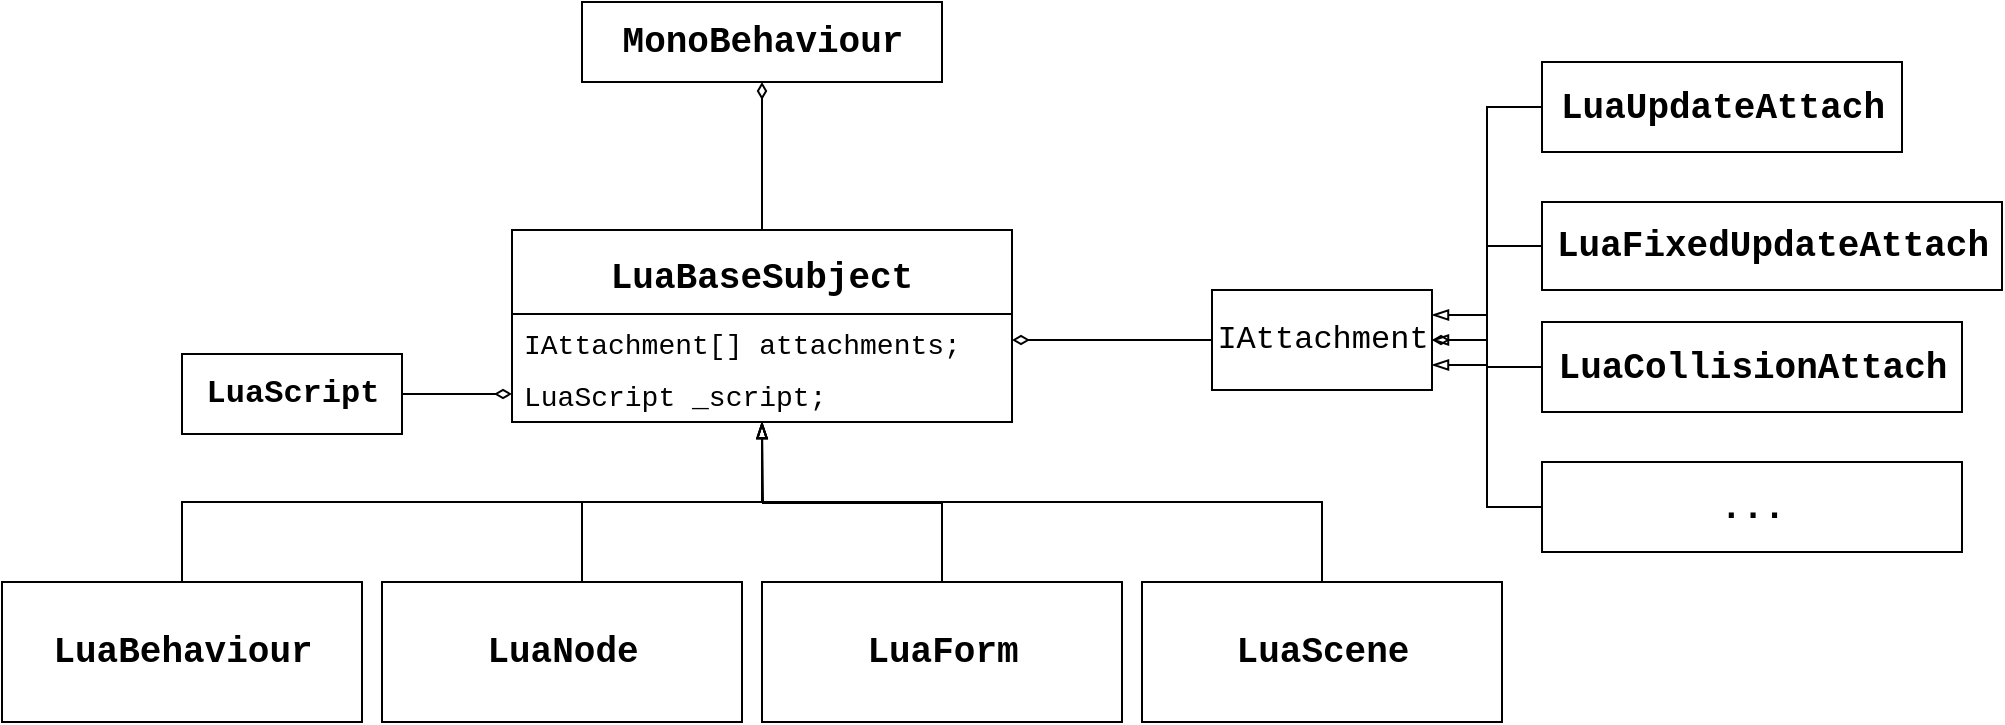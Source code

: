 <mxfile version="10.6.7" type="github"><diagram id="EO1REi9E-N081FXPG3ro" name="Page-1"><mxGraphModel dx="1394" dy="715" grid="1" gridSize="10" guides="1" tooltips="1" connect="1" arrows="1" fold="1" page="1" pageScale="1" pageWidth="1654" pageHeight="2336" math="0" shadow="0"><root><mxCell id="0"/><mxCell id="1" parent="0"/><mxCell id="JUHbcoAagWFl8I87Bqga-9" value="MonoBehaviour&lt;br style=&quot;font-size: 18px;&quot;&gt;" style="html=1;fontFamily=Courier New;fontStyle=1;fontSize=18;" vertex="1" parent="1"><mxGeometry x="450" y="140" width="180" height="40" as="geometry"/></mxCell><mxCell id="JUHbcoAagWFl8I87Bqga-21" style="edgeStyle=orthogonalEdgeStyle;rounded=0;orthogonalLoop=1;jettySize=auto;html=1;entryX=0.5;entryY=1;entryDx=0;entryDy=0;endArrow=blockThin;endFill=0;fontFamily=Courier New;fontSize=18;" edge="1" parent="1" source="JUHbcoAagWFl8I87Bqga-12"><mxGeometry relative="1" as="geometry"><mxPoint x="540" y="350" as="targetPoint"/><Array as="points"><mxPoint x="450" y="390"/><mxPoint x="540" y="390"/></Array></mxGeometry></mxCell><mxCell id="JUHbcoAagWFl8I87Bqga-12" value="LuaNode&lt;br style=&quot;font-size: 18px&quot;&gt;" style="html=1;fontFamily=Courier New;fontStyle=1;fontSize=18;" vertex="1" parent="1"><mxGeometry x="350" y="430" width="180" height="70" as="geometry"/></mxCell><mxCell id="JUHbcoAagWFl8I87Bqga-20" style="edgeStyle=orthogonalEdgeStyle;rounded=0;orthogonalLoop=1;jettySize=auto;html=1;exitX=0.5;exitY=0;exitDx=0;exitDy=0;endArrow=blockThin;endFill=0;fontFamily=Courier New;fontSize=18;" edge="1" parent="1" source="JUHbcoAagWFl8I87Bqga-13"><mxGeometry relative="1" as="geometry"><mxPoint x="540" y="350" as="targetPoint"/></mxGeometry></mxCell><mxCell id="JUHbcoAagWFl8I87Bqga-13" value="LuaForm&lt;br style=&quot;font-size: 18px&quot;&gt;" style="html=1;fontFamily=Courier New;fontStyle=1;fontSize=18;" vertex="1" parent="1"><mxGeometry x="540" y="430" width="180" height="70" as="geometry"/></mxCell><mxCell id="JUHbcoAagWFl8I87Bqga-23" style="edgeStyle=orthogonalEdgeStyle;rounded=0;orthogonalLoop=1;jettySize=auto;html=1;endArrow=blockThin;endFill=0;fontFamily=Courier New;fontSize=18;" edge="1" parent="1" source="JUHbcoAagWFl8I87Bqga-14"><mxGeometry relative="1" as="geometry"><mxPoint x="540" y="350" as="targetPoint"/><Array as="points"><mxPoint x="820" y="390"/><mxPoint x="540" y="390"/></Array></mxGeometry></mxCell><mxCell id="JUHbcoAagWFl8I87Bqga-14" value="LuaScene&lt;br style=&quot;font-size: 18px&quot;&gt;" style="html=1;fontFamily=Courier New;fontStyle=1;fontSize=18;" vertex="1" parent="1"><mxGeometry x="730" y="430" width="180" height="70" as="geometry"/></mxCell><mxCell id="JUHbcoAagWFl8I87Bqga-22" style="edgeStyle=orthogonalEdgeStyle;rounded=0;orthogonalLoop=1;jettySize=auto;html=1;endArrow=blockThin;endFill=0;fontFamily=Courier New;fontSize=18;" edge="1" parent="1" source="JUHbcoAagWFl8I87Bqga-15"><mxGeometry relative="1" as="geometry"><mxPoint x="540" y="350" as="targetPoint"/><Array as="points"><mxPoint x="250" y="390"/><mxPoint x="540" y="390"/></Array></mxGeometry></mxCell><mxCell id="JUHbcoAagWFl8I87Bqga-15" value="LuaBehaviour&lt;br style=&quot;font-size: 18px&quot;&gt;" style="html=1;fontFamily=Courier New;fontStyle=1;fontSize=18;" vertex="1" parent="1"><mxGeometry x="160" y="430" width="180" height="70" as="geometry"/></mxCell><mxCell id="JUHbcoAagWFl8I87Bqga-34" style="edgeStyle=orthogonalEdgeStyle;rounded=0;orthogonalLoop=1;jettySize=auto;html=1;entryX=0;entryY=0.5;entryDx=0;entryDy=0;endArrow=diamondThin;endFill=0;fontFamily=Courier New;fontSize=14;" edge="1" parent="1" source="JUHbcoAagWFl8I87Bqga-24" target="JUHbcoAagWFl8I87Bqga-31"><mxGeometry relative="1" as="geometry"/></mxCell><mxCell id="JUHbcoAagWFl8I87Bqga-24" value="LuaScript&lt;br style=&quot;font-size: 16px;&quot;&gt;" style="html=1;fontFamily=Courier New;fontStyle=1;fontSize=16;" vertex="1" parent="1"><mxGeometry x="250" y="316" width="110" height="40" as="geometry"/></mxCell><mxCell id="JUHbcoAagWFl8I87Bqga-36" style="edgeStyle=orthogonalEdgeStyle;rounded=0;orthogonalLoop=1;jettySize=auto;html=1;entryX=1;entryY=0.5;entryDx=0;entryDy=0;endArrow=diamondThin;endFill=0;fontFamily=Courier New;fontSize=14;" edge="1" parent="1" source="JUHbcoAagWFl8I87Bqga-27" target="JUHbcoAagWFl8I87Bqga-30"><mxGeometry relative="1" as="geometry"/></mxCell><mxCell id="JUHbcoAagWFl8I87Bqga-27" value="IAttachment&lt;br&gt;" style="html=1;fontFamily=Courier New;fontSize=16;" vertex="1" parent="1"><mxGeometry x="765" y="284" width="110" height="50" as="geometry"/></mxCell><mxCell id="JUHbcoAagWFl8I87Bqga-35" style="edgeStyle=orthogonalEdgeStyle;rounded=0;orthogonalLoop=1;jettySize=auto;html=1;entryX=0.5;entryY=1;entryDx=0;entryDy=0;endArrow=diamondThin;endFill=0;fontFamily=Courier New;fontSize=14;" edge="1" parent="1" source="JUHbcoAagWFl8I87Bqga-28" target="JUHbcoAagWFl8I87Bqga-9"><mxGeometry relative="1" as="geometry"/></mxCell><mxCell id="JUHbcoAagWFl8I87Bqga-28" value="LuaBaseSubject" style="swimlane;fontStyle=1;childLayout=stackLayout;horizontal=1;startSize=42;fillColor=none;horizontalStack=0;resizeParent=1;resizeParentMax=0;resizeLast=0;collapsible=1;marginBottom=0;fontFamily=Courier New;fontSize=18;" vertex="1" parent="1"><mxGeometry x="415" y="254" width="250" height="96" as="geometry"/></mxCell><mxCell id="JUHbcoAagWFl8I87Bqga-30" value="IAttachment[] attachments;" style="text;strokeColor=none;fillColor=none;align=left;verticalAlign=top;spacingLeft=4;spacingRight=4;overflow=hidden;rotatable=0;points=[[0,0.5],[1,0.5]];portConstraint=eastwest;fontFamily=Courier New;fontSize=14;" vertex="1" parent="JUHbcoAagWFl8I87Bqga-28"><mxGeometry y="42" width="250" height="26" as="geometry"/></mxCell><mxCell id="JUHbcoAagWFl8I87Bqga-31" value="LuaScript _script;" style="text;strokeColor=none;fillColor=none;align=left;verticalAlign=top;spacingLeft=4;spacingRight=4;overflow=hidden;rotatable=0;points=[[0,0.5],[1,0.5]];portConstraint=eastwest;fontFamily=Courier New;fontSize=14;" vertex="1" parent="JUHbcoAagWFl8I87Bqga-28"><mxGeometry y="68" width="250" height="28" as="geometry"/></mxCell><mxCell id="JUHbcoAagWFl8I87Bqga-41" style="edgeStyle=orthogonalEdgeStyle;rounded=0;orthogonalLoop=1;jettySize=auto;html=1;entryX=1;entryY=0.5;entryDx=0;entryDy=0;endArrow=diamondThin;endFill=0;fontFamily=Courier New;fontSize=14;" edge="1" parent="1" source="JUHbcoAagWFl8I87Bqga-37" target="JUHbcoAagWFl8I87Bqga-27"><mxGeometry relative="1" as="geometry"/></mxCell><mxCell id="JUHbcoAagWFl8I87Bqga-37" value="LuaUpdateAttach&lt;br style=&quot;font-size: 18px&quot;&gt;" style="html=1;fontFamily=Courier New;fontStyle=1;fontSize=18;" vertex="1" parent="1"><mxGeometry x="930" y="170" width="180" height="45" as="geometry"/></mxCell><mxCell id="JUHbcoAagWFl8I87Bqga-42" style="edgeStyle=orthogonalEdgeStyle;rounded=0;orthogonalLoop=1;jettySize=auto;html=1;entryX=1;entryY=0.5;entryDx=0;entryDy=0;endArrow=blockThin;endFill=0;fontFamily=Courier New;fontSize=14;" edge="1" parent="1" source="JUHbcoAagWFl8I87Bqga-38" target="JUHbcoAagWFl8I87Bqga-27"><mxGeometry relative="1" as="geometry"/></mxCell><mxCell id="JUHbcoAagWFl8I87Bqga-38" value="LuaFixedUpdateAttach&lt;br style=&quot;font-size: 18px&quot;&gt;" style="html=1;fontFamily=Courier New;fontStyle=1;fontSize=18;" vertex="1" parent="1"><mxGeometry x="930" y="240" width="230" height="44" as="geometry"/></mxCell><mxCell id="JUHbcoAagWFl8I87Bqga-44" style="edgeStyle=orthogonalEdgeStyle;rounded=0;orthogonalLoop=1;jettySize=auto;html=1;exitX=0;exitY=0.5;exitDx=0;exitDy=0;entryX=1;entryY=0.25;entryDx=0;entryDy=0;endArrow=blockThin;endFill=0;fontFamily=Courier New;fontSize=14;" edge="1" parent="1" source="JUHbcoAagWFl8I87Bqga-39" target="JUHbcoAagWFl8I87Bqga-27"><mxGeometry relative="1" as="geometry"/></mxCell><mxCell id="JUHbcoAagWFl8I87Bqga-39" value="LuaCollisionAttach&lt;br style=&quot;font-size: 18px&quot;&gt;" style="html=1;fontFamily=Courier New;fontStyle=1;fontSize=18;" vertex="1" parent="1"><mxGeometry x="930" y="300" width="210" height="45" as="geometry"/></mxCell><mxCell id="JUHbcoAagWFl8I87Bqga-45" style="edgeStyle=orthogonalEdgeStyle;rounded=0;orthogonalLoop=1;jettySize=auto;html=1;exitX=0;exitY=0.5;exitDx=0;exitDy=0;entryX=1;entryY=0.75;entryDx=0;entryDy=0;endArrow=blockThin;endFill=0;fontFamily=Courier New;fontSize=14;" edge="1" parent="1" source="JUHbcoAagWFl8I87Bqga-40" target="JUHbcoAagWFl8I87Bqga-27"><mxGeometry relative="1" as="geometry"/></mxCell><mxCell id="JUHbcoAagWFl8I87Bqga-40" value="...&lt;br style=&quot;font-size: 18px&quot;&gt;" style="html=1;fontFamily=Courier New;fontStyle=1;fontSize=18;" vertex="1" parent="1"><mxGeometry x="930" y="370" width="210" height="45" as="geometry"/></mxCell></root></mxGraphModel></diagram><diagram id="08NICZf42cIz_t-VZpM1" name="Page-2"><mxGraphModel dx="1394" dy="715" grid="1" gridSize="10" guides="1" tooltips="1" connect="1" arrows="1" fold="1" page="1" pageScale="1" pageWidth="1654" pageHeight="2336" math="0" shadow="0"><root><mxCell id="2l2amaQcuzRHzdz_H_Iv-0"/><mxCell id="2l2amaQcuzRHzdz_H_Iv-1" parent="2l2amaQcuzRHzdz_H_Iv-0"/><mxCell id="2l2amaQcuzRHzdz_H_Iv-2" value="LuaNode" style="swimlane;fontStyle=1;childLayout=stackLayout;horizontal=1;startSize=26;fillColor=none;horizontalStack=0;resizeParent=1;resizeParentMax=0;resizeLast=0;collapsible=1;marginBottom=0;fontFamily=Courier New;fontSize=18;" vertex="1" parent="2l2amaQcuzRHzdz_H_Iv-1"><mxGeometry x="480" y="140" width="190" height="182" as="geometry"/></mxCell><mxCell id="2l2amaQcuzRHzdz_H_Iv-3" value="OnAwake" style="text;strokeColor=none;fillColor=none;align=center;verticalAlign=top;spacingLeft=4;spacingRight=4;overflow=hidden;rotatable=0;points=[[0,0.5],[1,0.5]];portConstraint=eastwest;fontFamily=Courier New;fontSize=14;" vertex="1" parent="2l2amaQcuzRHzdz_H_Iv-2"><mxGeometry y="26" width="190" height="26" as="geometry"/></mxCell><mxCell id="2l2amaQcuzRHzdz_H_Iv-4" value="N/A" style="text;strokeColor=none;fillColor=none;align=center;verticalAlign=top;spacingLeft=4;spacingRight=4;overflow=hidden;rotatable=0;points=[[0,0.5],[1,0.5]];portConstraint=eastwest;fontFamily=Courier New;fontSize=14;" vertex="1" parent="2l2amaQcuzRHzdz_H_Iv-2"><mxGeometry y="52" width="190" height="26" as="geometry"/></mxCell><mxCell id="2l2amaQcuzRHzdz_H_Iv-7" value="OnDestroy" style="text;strokeColor=none;fillColor=none;align=center;verticalAlign=top;spacingLeft=4;spacingRight=4;overflow=hidden;rotatable=0;points=[[0,0.5],[1,0.5]];portConstraint=eastwest;fontFamily=Courier New;fontSize=14;" vertex="1" parent="2l2amaQcuzRHzdz_H_Iv-2"><mxGeometry y="78" width="190" height="26" as="geometry"/></mxCell><mxCell id="2l2amaQcuzRHzdz_H_Iv-8" value="OnEnable" style="text;strokeColor=none;fillColor=none;align=center;verticalAlign=top;spacingLeft=4;spacingRight=4;overflow=hidden;rotatable=0;points=[[0,0.5],[1,0.5]];portConstraint=eastwest;fontFamily=Courier New;fontSize=14;" vertex="1" parent="2l2amaQcuzRHzdz_H_Iv-2"><mxGeometry y="104" width="190" height="26" as="geometry"/></mxCell><mxCell id="2l2amaQcuzRHzdz_H_Iv-19" value="OnDisable" style="text;strokeColor=none;fillColor=none;align=center;verticalAlign=top;spacingLeft=4;spacingRight=4;overflow=hidden;rotatable=0;points=[[0,0.5],[1,0.5]];portConstraint=eastwest;fontFamily=Courier New;fontSize=14;" vertex="1" parent="2l2amaQcuzRHzdz_H_Iv-2"><mxGeometry y="130" width="190" height="26" as="geometry"/></mxCell><mxCell id="2l2amaQcuzRHzdz_H_Iv-45" value="OnDelayTime" style="text;strokeColor=none;fillColor=none;align=center;verticalAlign=top;spacingLeft=4;spacingRight=4;overflow=hidden;rotatable=0;points=[[0,0.5],[1,0.5]];portConstraint=eastwest;fontFamily=Courier New;fontSize=14;" vertex="1" parent="2l2amaQcuzRHzdz_H_Iv-2"><mxGeometry y="156" width="190" height="26" as="geometry"/></mxCell><mxCell id="2l2amaQcuzRHzdz_H_Iv-13" value="MonoBehaviour" style="swimlane;fontStyle=1;childLayout=stackLayout;horizontal=1;startSize=26;fillColor=none;horizontalStack=0;resizeParent=1;resizeParentMax=0;resizeLast=0;collapsible=1;marginBottom=0;fontFamily=Courier New;fontSize=18;align=center;" vertex="1" parent="2l2amaQcuzRHzdz_H_Iv-1"><mxGeometry x="260" y="140" width="180" height="156" as="geometry"/></mxCell><mxCell id="2l2amaQcuzRHzdz_H_Iv-14" value="Awake" style="text;strokeColor=none;fillColor=none;align=center;verticalAlign=top;spacingLeft=4;spacingRight=4;overflow=hidden;rotatable=0;points=[[0,0.5],[1,0.5]];portConstraint=eastwest;fontFamily=Courier New;fontSize=14;" vertex="1" parent="2l2amaQcuzRHzdz_H_Iv-13"><mxGeometry y="26" width="180" height="26" as="geometry"/></mxCell><mxCell id="2l2amaQcuzRHzdz_H_Iv-15" value="Start" style="text;strokeColor=none;fillColor=none;align=center;verticalAlign=top;spacingLeft=4;spacingRight=4;overflow=hidden;rotatable=0;points=[[0,0.5],[1,0.5]];portConstraint=eastwest;fontFamily=Courier New;fontSize=14;" vertex="1" parent="2l2amaQcuzRHzdz_H_Iv-13"><mxGeometry y="52" width="180" height="26" as="geometry"/></mxCell><mxCell id="2l2amaQcuzRHzdz_H_Iv-17" value="OnDestroy" style="text;strokeColor=none;fillColor=none;align=center;verticalAlign=top;spacingLeft=4;spacingRight=4;overflow=hidden;rotatable=0;points=[[0,0.5],[1,0.5]];portConstraint=eastwest;fontFamily=Courier New;fontSize=14;" vertex="1" parent="2l2amaQcuzRHzdz_H_Iv-13"><mxGeometry y="78" width="180" height="26" as="geometry"/></mxCell><mxCell id="2l2amaQcuzRHzdz_H_Iv-18" value="OnEnable" style="text;strokeColor=none;fillColor=none;align=center;verticalAlign=top;spacingLeft=4;spacingRight=4;overflow=hidden;rotatable=0;points=[[0,0.5],[1,0.5]];portConstraint=eastwest;fontFamily=Courier New;fontSize=14;" vertex="1" parent="2l2amaQcuzRHzdz_H_Iv-13"><mxGeometry y="104" width="180" height="26" as="geometry"/></mxCell><mxCell id="2l2amaQcuzRHzdz_H_Iv-43" value="OnDisable" style="text;strokeColor=none;fillColor=none;align=center;verticalAlign=top;spacingLeft=4;spacingRight=4;overflow=hidden;rotatable=0;points=[[0,0.5],[1,0.5]];portConstraint=eastwest;fontFamily=Courier New;fontSize=14;" vertex="1" parent="2l2amaQcuzRHzdz_H_Iv-13"><mxGeometry y="130" width="180" height="26" as="geometry"/></mxCell><mxCell id="2l2amaQcuzRHzdz_H_Iv-21" style="edgeStyle=orthogonalEdgeStyle;rounded=0;orthogonalLoop=1;jettySize=auto;html=1;exitX=1;exitY=0.5;exitDx=0;exitDy=0;entryX=0;entryY=0.5;entryDx=0;entryDy=0;endArrow=classic;endFill=1;fontFamily=Courier New;fontSize=14;" edge="1" parent="2l2amaQcuzRHzdz_H_Iv-1" source="2l2amaQcuzRHzdz_H_Iv-15" target="2l2amaQcuzRHzdz_H_Iv-4"><mxGeometry relative="1" as="geometry"/></mxCell><mxCell id="2l2amaQcuzRHzdz_H_Iv-22" style="edgeStyle=orthogonalEdgeStyle;rounded=0;orthogonalLoop=1;jettySize=auto;html=1;exitX=1;exitY=0.5;exitDx=0;exitDy=0;entryX=0;entryY=0.5;entryDx=0;entryDy=0;endArrow=classic;endFill=1;fontFamily=Courier New;fontSize=14;" edge="1" parent="2l2amaQcuzRHzdz_H_Iv-1" source="2l2amaQcuzRHzdz_H_Iv-17" target="2l2amaQcuzRHzdz_H_Iv-7"><mxGeometry relative="1" as="geometry"/></mxCell><mxCell id="2l2amaQcuzRHzdz_H_Iv-23" style="edgeStyle=orthogonalEdgeStyle;rounded=0;orthogonalLoop=1;jettySize=auto;html=1;exitX=1;exitY=0.5;exitDx=0;exitDy=0;endArrow=classic;endFill=1;fontFamily=Courier New;fontSize=14;" edge="1" parent="2l2amaQcuzRHzdz_H_Iv-1" source="2l2amaQcuzRHzdz_H_Iv-18" target="2l2amaQcuzRHzdz_H_Iv-8"><mxGeometry relative="1" as="geometry"/></mxCell><mxCell id="2l2amaQcuzRHzdz_H_Iv-24" value="LuaBehaviour" style="swimlane;fontStyle=1;childLayout=stackLayout;horizontal=1;startSize=26;fillColor=none;horizontalStack=0;resizeParent=1;resizeParentMax=0;resizeLast=0;collapsible=1;marginBottom=0;fontFamily=Courier New;fontSize=18;" vertex="1" parent="2l2amaQcuzRHzdz_H_Iv-1"><mxGeometry x="700" y="140" width="190" height="182" as="geometry"/></mxCell><mxCell id="2l2amaQcuzRHzdz_H_Iv-25" value="OnAwake" style="text;strokeColor=none;fillColor=none;align=center;verticalAlign=top;spacingLeft=4;spacingRight=4;overflow=hidden;rotatable=0;points=[[0,0.5],[1,0.5]];portConstraint=eastwest;fontFamily=Courier New;fontSize=14;" vertex="1" parent="2l2amaQcuzRHzdz_H_Iv-24"><mxGeometry y="26" width="190" height="26" as="geometry"/></mxCell><mxCell id="2l2amaQcuzRHzdz_H_Iv-26" value="OnStart" style="text;strokeColor=none;fillColor=none;align=center;verticalAlign=top;spacingLeft=4;spacingRight=4;overflow=hidden;rotatable=0;points=[[0,0.5],[1,0.5]];portConstraint=eastwest;fontFamily=Courier New;fontSize=14;" vertex="1" parent="2l2amaQcuzRHzdz_H_Iv-24"><mxGeometry y="52" width="190" height="26" as="geometry"/></mxCell><mxCell id="2l2amaQcuzRHzdz_H_Iv-27" value="OnDestroy" style="text;strokeColor=none;fillColor=none;align=center;verticalAlign=top;spacingLeft=4;spacingRight=4;overflow=hidden;rotatable=0;points=[[0,0.5],[1,0.5]];portConstraint=eastwest;fontFamily=Courier New;fontSize=14;" vertex="1" parent="2l2amaQcuzRHzdz_H_Iv-24"><mxGeometry y="78" width="190" height="26" as="geometry"/></mxCell><mxCell id="2l2amaQcuzRHzdz_H_Iv-28" value="OnEnable" style="text;strokeColor=none;fillColor=none;align=center;verticalAlign=top;spacingLeft=4;spacingRight=4;overflow=hidden;rotatable=0;points=[[0,0.5],[1,0.5]];portConstraint=eastwest;fontFamily=Courier New;fontSize=14;" vertex="1" parent="2l2amaQcuzRHzdz_H_Iv-24"><mxGeometry y="104" width="190" height="26" as="geometry"/></mxCell><mxCell id="2l2amaQcuzRHzdz_H_Iv-29" value="OnDisable" style="text;strokeColor=none;fillColor=none;align=center;verticalAlign=top;spacingLeft=4;spacingRight=4;overflow=hidden;rotatable=0;points=[[0,0.5],[1,0.5]];portConstraint=eastwest;fontFamily=Courier New;fontSize=14;" vertex="1" parent="2l2amaQcuzRHzdz_H_Iv-24"><mxGeometry y="130" width="190" height="26" as="geometry"/></mxCell><mxCell id="2l2amaQcuzRHzdz_H_Iv-47" value="OnDelayTime" style="text;strokeColor=none;fillColor=none;align=center;verticalAlign=top;spacingLeft=4;spacingRight=4;overflow=hidden;rotatable=0;points=[[0,0.5],[1,0.5]];portConstraint=eastwest;fontFamily=Courier New;fontSize=14;" vertex="1" parent="2l2amaQcuzRHzdz_H_Iv-24"><mxGeometry y="156" width="190" height="26" as="geometry"/></mxCell><mxCell id="2l2amaQcuzRHzdz_H_Iv-30" value="LuaForm" style="swimlane;fontStyle=1;childLayout=stackLayout;horizontal=1;startSize=26;fillColor=none;horizontalStack=0;resizeParent=1;resizeParentMax=0;resizeLast=0;collapsible=1;marginBottom=0;fontFamily=Courier New;fontSize=18;" vertex="1" parent="2l2amaQcuzRHzdz_H_Iv-1"><mxGeometry x="920" y="140" width="190" height="234" as="geometry"/></mxCell><mxCell id="2l2amaQcuzRHzdz_H_Iv-31" value="OnAwake" style="text;strokeColor=none;fillColor=none;align=center;verticalAlign=top;spacingLeft=4;spacingRight=4;overflow=hidden;rotatable=0;points=[[0,0.5],[1,0.5]];portConstraint=eastwest;fontFamily=Courier New;fontSize=14;" vertex="1" parent="2l2amaQcuzRHzdz_H_Iv-30"><mxGeometry y="26" width="190" height="26" as="geometry"/></mxCell><mxCell id="2l2amaQcuzRHzdz_H_Iv-32" value="N/A" style="text;strokeColor=none;fillColor=none;align=center;verticalAlign=top;spacingLeft=4;spacingRight=4;overflow=hidden;rotatable=0;points=[[0,0.5],[1,0.5]];portConstraint=eastwest;fontFamily=Courier New;fontSize=14;" vertex="1" parent="2l2amaQcuzRHzdz_H_Iv-30"><mxGeometry y="52" width="190" height="26" as="geometry"/></mxCell><mxCell id="2l2amaQcuzRHzdz_H_Iv-33" value="OnDestroy" style="text;strokeColor=none;fillColor=none;align=center;verticalAlign=top;spacingLeft=4;spacingRight=4;overflow=hidden;rotatable=0;points=[[0,0.5],[1,0.5]];portConstraint=eastwest;fontFamily=Courier New;fontSize=14;" vertex="1" parent="2l2amaQcuzRHzdz_H_Iv-30"><mxGeometry y="78" width="190" height="26" as="geometry"/></mxCell><mxCell id="2l2amaQcuzRHzdz_H_Iv-34" value="N/A" style="text;strokeColor=none;fillColor=none;align=center;verticalAlign=top;spacingLeft=4;spacingRight=4;overflow=hidden;rotatable=0;points=[[0,0.5],[1,0.5]];portConstraint=eastwest;fontFamily=Courier New;fontSize=14;" vertex="1" parent="2l2amaQcuzRHzdz_H_Iv-30"><mxGeometry y="104" width="190" height="26" as="geometry"/></mxCell><mxCell id="2l2amaQcuzRHzdz_H_Iv-35" value="N/A" style="text;strokeColor=none;fillColor=none;align=center;verticalAlign=top;spacingLeft=4;spacingRight=4;overflow=hidden;rotatable=0;points=[[0,0.5],[1,0.5]];portConstraint=eastwest;fontFamily=Courier New;fontSize=14;" vertex="1" parent="2l2amaQcuzRHzdz_H_Iv-30"><mxGeometry y="130" width="190" height="26" as="geometry"/></mxCell><mxCell id="2l2amaQcuzRHzdz_H_Iv-48" value="OnDelayTime" style="text;strokeColor=none;fillColor=none;align=center;verticalAlign=top;spacingLeft=4;spacingRight=4;overflow=hidden;rotatable=0;points=[[0,0.5],[1,0.5]];portConstraint=eastwest;fontFamily=Courier New;fontSize=14;" vertex="1" parent="2l2amaQcuzRHzdz_H_Iv-30"><mxGeometry y="156" width="190" height="26" as="geometry"/></mxCell><mxCell id="2l2amaQcuzRHzdz_H_Iv-49" value="OnOpen(data)" style="text;strokeColor=none;fillColor=none;align=center;verticalAlign=top;spacingLeft=4;spacingRight=4;overflow=hidden;rotatable=0;points=[[0,0.5],[1,0.5]];portConstraint=eastwest;fontFamily=Courier New;fontSize=14;" vertex="1" parent="2l2amaQcuzRHzdz_H_Iv-30"><mxGeometry y="182" width="190" height="26" as="geometry"/></mxCell><mxCell id="2l2amaQcuzRHzdz_H_Iv-50" value="OnClose" style="text;strokeColor=none;fillColor=none;align=center;verticalAlign=top;spacingLeft=4;spacingRight=4;overflow=hidden;rotatable=0;points=[[0,0.5],[1,0.5]];portConstraint=eastwest;fontFamily=Courier New;fontSize=14;" vertex="1" parent="2l2amaQcuzRHzdz_H_Iv-30"><mxGeometry y="208" width="190" height="26" as="geometry"/></mxCell><mxCell id="2l2amaQcuzRHzdz_H_Iv-36" value="LuaScene" style="swimlane;fontStyle=1;childLayout=stackLayout;horizontal=1;startSize=26;fillColor=none;horizontalStack=0;resizeParent=1;resizeParentMax=0;resizeLast=0;collapsible=1;marginBottom=0;fontFamily=Courier New;fontSize=18;" vertex="1" parent="2l2amaQcuzRHzdz_H_Iv-1"><mxGeometry x="1130" y="140" width="190" height="234" as="geometry"/></mxCell><mxCell id="2l2amaQcuzRHzdz_H_Iv-37" value="OnAwake" style="text;strokeColor=none;fillColor=none;align=center;verticalAlign=top;spacingLeft=4;spacingRight=4;overflow=hidden;rotatable=0;points=[[0,0.5],[1,0.5]];portConstraint=eastwest;fontFamily=Courier New;fontSize=14;" vertex="1" parent="2l2amaQcuzRHzdz_H_Iv-36"><mxGeometry y="26" width="190" height="26" as="geometry"/></mxCell><mxCell id="2l2amaQcuzRHzdz_H_Iv-38" value="N/A" style="text;strokeColor=none;fillColor=none;align=center;verticalAlign=top;spacingLeft=4;spacingRight=4;overflow=hidden;rotatable=0;points=[[0,0.5],[1,0.5]];portConstraint=eastwest;fontFamily=Courier New;fontSize=14;" vertex="1" parent="2l2amaQcuzRHzdz_H_Iv-36"><mxGeometry y="52" width="190" height="26" as="geometry"/></mxCell><mxCell id="2l2amaQcuzRHzdz_H_Iv-39" value="OnDestroy" style="text;strokeColor=none;fillColor=none;align=center;verticalAlign=top;spacingLeft=4;spacingRight=4;overflow=hidden;rotatable=0;points=[[0,0.5],[1,0.5]];portConstraint=eastwest;fontFamily=Courier New;fontSize=14;" vertex="1" parent="2l2amaQcuzRHzdz_H_Iv-36"><mxGeometry y="78" width="190" height="26" as="geometry"/></mxCell><mxCell id="2l2amaQcuzRHzdz_H_Iv-40" value="N/A" style="text;strokeColor=none;fillColor=none;align=center;verticalAlign=top;spacingLeft=4;spacingRight=4;overflow=hidden;rotatable=0;points=[[0,0.5],[1,0.5]];portConstraint=eastwest;fontFamily=Courier New;fontSize=14;" vertex="1" parent="2l2amaQcuzRHzdz_H_Iv-36"><mxGeometry y="104" width="190" height="26" as="geometry"/></mxCell><mxCell id="2l2amaQcuzRHzdz_H_Iv-41" value="N/A" style="text;strokeColor=none;fillColor=none;align=center;verticalAlign=top;spacingLeft=4;spacingRight=4;overflow=hidden;rotatable=0;points=[[0,0.5],[1,0.5]];portConstraint=eastwest;fontFamily=Courier New;fontSize=14;" vertex="1" parent="2l2amaQcuzRHzdz_H_Iv-36"><mxGeometry y="130" width="190" height="26" as="geometry"/></mxCell><mxCell id="2l2amaQcuzRHzdz_H_Iv-51" value="OnDelayTime" style="text;strokeColor=none;fillColor=none;align=center;verticalAlign=top;spacingLeft=4;spacingRight=4;overflow=hidden;rotatable=0;points=[[0,0.5],[1,0.5]];portConstraint=eastwest;fontFamily=Courier New;fontSize=14;" vertex="1" parent="2l2amaQcuzRHzdz_H_Iv-36"><mxGeometry y="156" width="190" height="26" as="geometry"/></mxCell><mxCell id="2l2amaQcuzRHzdz_H_Iv-52" value="OnActive(data)" style="text;strokeColor=none;fillColor=none;align=center;verticalAlign=top;spacingLeft=4;spacingRight=4;overflow=hidden;rotatable=0;points=[[0,0.5],[1,0.5]];portConstraint=eastwest;fontFamily=Courier New;fontSize=14;" vertex="1" parent="2l2amaQcuzRHzdz_H_Iv-36"><mxGeometry y="182" width="190" height="26" as="geometry"/></mxCell><mxCell id="2l2amaQcuzRHzdz_H_Iv-53" value="OnCache" style="text;strokeColor=none;fillColor=none;align=center;verticalAlign=top;spacingLeft=4;spacingRight=4;overflow=hidden;rotatable=0;points=[[0,0.5],[1,0.5]];portConstraint=eastwest;fontFamily=Courier New;fontSize=14;" vertex="1" parent="2l2amaQcuzRHzdz_H_Iv-36"><mxGeometry y="208" width="190" height="26" as="geometry"/></mxCell><mxCell id="2l2amaQcuzRHzdz_H_Iv-44" style="edgeStyle=orthogonalEdgeStyle;rounded=0;orthogonalLoop=1;jettySize=auto;html=1;exitX=1;exitY=0.5;exitDx=0;exitDy=0;entryX=0;entryY=0.5;entryDx=0;entryDy=0;endArrow=classic;endFill=1;fontFamily=Courier New;fontSize=14;" edge="1" parent="2l2amaQcuzRHzdz_H_Iv-1" source="2l2amaQcuzRHzdz_H_Iv-43" target="2l2amaQcuzRHzdz_H_Iv-19"><mxGeometry relative="1" as="geometry"/></mxCell><mxCell id="2l2amaQcuzRHzdz_H_Iv-46" style="edgeStyle=orthogonalEdgeStyle;rounded=0;orthogonalLoop=1;jettySize=auto;html=1;exitX=1;exitY=0.5;exitDx=0;exitDy=0;entryX=0;entryY=0.5;entryDx=0;entryDy=0;endArrow=classic;endFill=1;fontFamily=Courier New;fontSize=14;" edge="1" parent="2l2amaQcuzRHzdz_H_Iv-1" source="2l2amaQcuzRHzdz_H_Iv-14" target="2l2amaQcuzRHzdz_H_Iv-3"><mxGeometry relative="1" as="geometry"/></mxCell><mxCell id="2l2amaQcuzRHzdz_H_Iv-55" value="" style="endArrow=classic;html=1;fontFamily=Courier New;fontSize=14;exitX=0.5;exitY=1.077;exitDx=0;exitDy=0;exitPerimeter=0;" edge="1" parent="2l2amaQcuzRHzdz_H_Iv-1" source="2l2amaQcuzRHzdz_H_Iv-45"><mxGeometry width="50" height="50" relative="1" as="geometry"><mxPoint x="260" y="450" as="sourcePoint"/><mxPoint x="590" y="380" as="targetPoint"/></mxGeometry></mxCell></root></mxGraphModel></diagram><diagram id="IM2s2luv9dbAbQE-Q0se" name="Page-3"><mxGraphModel dx="1394" dy="715" grid="1" gridSize="10" guides="1" tooltips="1" connect="1" arrows="1" fold="1" page="1" pageScale="1" pageWidth="1654" pageHeight="2336" math="0" shadow="0"><root><mxCell id="Jspcu_93PdXQkCjBveEA-0"/><mxCell id="Jspcu_93PdXQkCjBveEA-1" parent="Jspcu_93PdXQkCjBveEA-0"/><mxCell id="LMYk2qEC-_8mbqJG1rOi-0" value="【Lua】FormMgr" style="swimlane;fontStyle=1;childLayout=stackLayout;horizontal=1;startSize=26;fillColor=none;horizontalStack=0;resizeParent=1;resizeParentMax=0;resizeLast=0;collapsible=1;marginBottom=0;fontFamily=Courier New;fontSize=18;" vertex="1" parent="Jspcu_93PdXQkCjBveEA-1"><mxGeometry x="180" y="166" width="190" height="130" as="geometry"/></mxCell><mxCell id="LMYk2qEC-_8mbqJG1rOi-1" value="Open" style="text;strokeColor=none;fillColor=none;align=center;verticalAlign=top;spacingLeft=4;spacingRight=4;overflow=hidden;rotatable=0;points=[[0,0.5],[1,0.5]];portConstraint=eastwest;fontFamily=Courier New;fontSize=14;" vertex="1" parent="LMYk2qEC-_8mbqJG1rOi-0"><mxGeometry y="26" width="190" height="26" as="geometry"/></mxCell><mxCell id="LMYk2qEC-_8mbqJG1rOi-2" value="OpenOnScene" style="text;strokeColor=none;fillColor=none;align=center;verticalAlign=top;spacingLeft=4;spacingRight=4;overflow=hidden;rotatable=0;points=[[0,0.5],[1,0.5]];portConstraint=eastwest;fontFamily=Courier New;fontSize=14;" vertex="1" parent="LMYk2qEC-_8mbqJG1rOi-0"><mxGeometry y="52" width="190" height="26" as="geometry"/></mxCell><mxCell id="LMYk2qEC-_8mbqJG1rOi-7" value="Exist" style="text;strokeColor=none;fillColor=none;align=center;verticalAlign=top;spacingLeft=4;spacingRight=4;overflow=hidden;rotatable=0;points=[[0,0.5],[1,0.5]];portConstraint=eastwest;fontFamily=Courier New;fontSize=14;" vertex="1" parent="LMYk2qEC-_8mbqJG1rOi-0"><mxGeometry y="78" width="190" height="26" as="geometry"/></mxCell><mxCell id="LMYk2qEC-_8mbqJG1rOi-8" value="GetForm" style="text;strokeColor=none;fillColor=none;align=center;verticalAlign=top;spacingLeft=4;spacingRight=4;overflow=hidden;rotatable=0;points=[[0,0.5],[1,0.5]];portConstraint=eastwest;fontFamily=Courier New;fontSize=14;" vertex="1" parent="LMYk2qEC-_8mbqJG1rOi-0"><mxGeometry y="104" width="190" height="26" as="geometry"/></mxCell><mxCell id="LMYk2qEC-_8mbqJG1rOi-9" value="【CS】FormMgr" style="swimlane;fontStyle=1;childLayout=stackLayout;horizontal=1;startSize=26;fillColor=none;horizontalStack=0;resizeParent=1;resizeParentMax=0;resizeLast=0;collapsible=1;marginBottom=0;fontFamily=Courier New;fontSize=18;" vertex="1" parent="Jspcu_93PdXQkCjBveEA-1"><mxGeometry x="440" y="166" width="190" height="156" as="geometry"/></mxCell><mxCell id="LMYk2qEC-_8mbqJG1rOi-10" value="Open" style="text;strokeColor=none;fillColor=none;align=center;verticalAlign=top;spacingLeft=4;spacingRight=4;overflow=hidden;rotatable=0;points=[[0,0.5],[1,0.5]];portConstraint=eastwest;fontFamily=Courier New;fontSize=14;" vertex="1" parent="LMYk2qEC-_8mbqJG1rOi-9"><mxGeometry y="26" width="190" height="26" as="geometry"/></mxCell><mxCell id="LMYk2qEC-_8mbqJG1rOi-11" value="N/A&#10;" style="text;strokeColor=none;fillColor=none;align=center;verticalAlign=top;spacingLeft=4;spacingRight=4;overflow=hidden;rotatable=0;points=[[0,0.5],[1,0.5]];portConstraint=eastwest;fontFamily=Courier New;fontSize=14;" vertex="1" parent="LMYk2qEC-_8mbqJG1rOi-9"><mxGeometry y="52" width="190" height="26" as="geometry"/></mxCell><mxCell id="LMYk2qEC-_8mbqJG1rOi-12" value="Exist" style="text;strokeColor=none;fillColor=none;align=center;verticalAlign=top;spacingLeft=4;spacingRight=4;overflow=hidden;rotatable=0;points=[[0,0.5],[1,0.5]];portConstraint=eastwest;fontFamily=Courier New;fontSize=14;" vertex="1" parent="LMYk2qEC-_8mbqJG1rOi-9"><mxGeometry y="78" width="190" height="26" as="geometry"/></mxCell><mxCell id="LMYk2qEC-_8mbqJG1rOi-13" value="GetForm" style="text;strokeColor=none;fillColor=none;align=center;verticalAlign=top;spacingLeft=4;spacingRight=4;overflow=hidden;rotatable=0;points=[[0,0.5],[1,0.5]];portConstraint=eastwest;fontFamily=Courier New;fontSize=14;" vertex="1" parent="LMYk2qEC-_8mbqJG1rOi-9"><mxGeometry y="104" width="190" height="26" as="geometry"/></mxCell><mxCell id="LMYk2qEC-_8mbqJG1rOi-32" value="OnFormClose" style="text;strokeColor=none;fillColor=none;align=center;verticalAlign=top;spacingLeft=4;spacingRight=4;overflow=hidden;rotatable=0;points=[[0,0.5],[1,0.5]];portConstraint=eastwest;fontFamily=Courier New;fontSize=14;" vertex="1" parent="LMYk2qEC-_8mbqJG1rOi-9"><mxGeometry y="130" width="190" height="26" as="geometry"/></mxCell><mxCell id="LMYk2qEC-_8mbqJG1rOi-14" style="edgeStyle=orthogonalEdgeStyle;rounded=0;orthogonalLoop=1;jettySize=auto;html=1;exitX=1;exitY=0.5;exitDx=0;exitDy=0;entryX=0;entryY=0.5;entryDx=0;entryDy=0;endArrow=classic;endFill=1;fontFamily=Courier New;fontSize=14;" edge="1" parent="Jspcu_93PdXQkCjBveEA-1" source="LMYk2qEC-_8mbqJG1rOi-1" target="LMYk2qEC-_8mbqJG1rOi-10"><mxGeometry relative="1" as="geometry"/></mxCell><mxCell id="LMYk2qEC-_8mbqJG1rOi-16" style="edgeStyle=orthogonalEdgeStyle;rounded=0;orthogonalLoop=1;jettySize=auto;html=1;entryX=0;entryY=0.5;entryDx=0;entryDy=0;endArrow=classic;endFill=1;fontFamily=Courier New;fontSize=14;" edge="1" parent="Jspcu_93PdXQkCjBveEA-1" source="LMYk2qEC-_8mbqJG1rOi-2" target="LMYk2qEC-_8mbqJG1rOi-10"><mxGeometry relative="1" as="geometry"/></mxCell><mxCell id="LMYk2qEC-_8mbqJG1rOi-17" style="edgeStyle=orthogonalEdgeStyle;rounded=0;orthogonalLoop=1;jettySize=auto;html=1;entryX=0;entryY=0.5;entryDx=0;entryDy=0;endArrow=classic;endFill=1;fontFamily=Courier New;fontSize=14;" edge="1" parent="Jspcu_93PdXQkCjBveEA-1" source="LMYk2qEC-_8mbqJG1rOi-7" target="LMYk2qEC-_8mbqJG1rOi-12"><mxGeometry relative="1" as="geometry"/></mxCell><mxCell id="LMYk2qEC-_8mbqJG1rOi-18" style="edgeStyle=orthogonalEdgeStyle;rounded=0;orthogonalLoop=1;jettySize=auto;html=1;entryX=0;entryY=0.5;entryDx=0;entryDy=0;endArrow=classic;endFill=1;fontFamily=Courier New;fontSize=14;" edge="1" parent="Jspcu_93PdXQkCjBveEA-1" source="LMYk2qEC-_8mbqJG1rOi-8" target="LMYk2qEC-_8mbqJG1rOi-13"><mxGeometry relative="1" as="geometry"/></mxCell><mxCell id="LMYk2qEC-_8mbqJG1rOi-19" value="【CS】Form" style="swimlane;fontStyle=1;childLayout=stackLayout;horizontal=1;startSize=26;fillColor=none;horizontalStack=0;resizeParent=1;resizeParentMax=0;resizeLast=0;collapsible=1;marginBottom=0;fontFamily=Courier New;fontSize=18;" vertex="1" parent="Jspcu_93PdXQkCjBveEA-1"><mxGeometry x="180" y="317" width="190" height="78" as="geometry"/></mxCell><mxCell id="LMYk2qEC-_8mbqJG1rOi-20" value="Close()" style="text;strokeColor=none;fillColor=none;align=center;verticalAlign=top;spacingLeft=4;spacingRight=4;overflow=hidden;rotatable=0;points=[[0,0.5],[1,0.5]];portConstraint=eastwest;fontFamily=Courier New;fontSize=14;" vertex="1" parent="LMYk2qEC-_8mbqJG1rOi-19"><mxGeometry y="26" width="190" height="26" as="geometry"/></mxCell><mxCell id="LMYk2qEC-_8mbqJG1rOi-35" value="Group" style="text;strokeColor=none;fillColor=none;align=center;verticalAlign=top;spacingLeft=4;spacingRight=4;overflow=hidden;rotatable=0;points=[[0,0.5],[1,0.5]];portConstraint=eastwest;fontFamily=Courier New;fontSize=14;" vertex="1" parent="LMYk2qEC-_8mbqJG1rOi-19"><mxGeometry y="52" width="190" height="26" as="geometry"/></mxCell><mxCell id="LMYk2qEC-_8mbqJG1rOi-24" value="【CS】FormCacher" style="swimlane;fontStyle=1;childLayout=stackLayout;horizontal=1;startSize=26;fillColor=none;horizontalStack=0;resizeParent=1;resizeParentMax=0;resizeLast=0;collapsible=1;marginBottom=0;fontFamily=Courier New;fontSize=18;" vertex="1" parent="Jspcu_93PdXQkCjBveEA-1"><mxGeometry x="720" y="244" width="190" height="78" as="geometry"/></mxCell><mxCell id="LMYk2qEC-_8mbqJG1rOi-25" value="Take" style="text;strokeColor=none;fillColor=none;align=center;verticalAlign=top;spacingLeft=4;spacingRight=4;overflow=hidden;rotatable=0;points=[[0,0.5],[1,0.5]];portConstraint=eastwest;fontFamily=Courier New;fontSize=14;" vertex="1" parent="LMYk2qEC-_8mbqJG1rOi-24"><mxGeometry y="26" width="190" height="26" as="geometry"/></mxCell><mxCell id="LMYk2qEC-_8mbqJG1rOi-26" value="Put" style="text;strokeColor=none;fillColor=none;align=center;verticalAlign=top;spacingLeft=4;spacingRight=4;overflow=hidden;rotatable=0;points=[[0,0.5],[1,0.5]];portConstraint=eastwest;fontFamily=Courier New;fontSize=14;" vertex="1" parent="LMYk2qEC-_8mbqJG1rOi-24"><mxGeometry y="52" width="190" height="26" as="geometry"/></mxCell><mxCell id="LMYk2qEC-_8mbqJG1rOi-29" style="edgeStyle=orthogonalEdgeStyle;rounded=0;orthogonalLoop=1;jettySize=auto;html=1;entryX=0;entryY=0.5;entryDx=0;entryDy=0;endArrow=classic;endFill=1;fontFamily=Courier New;fontSize=14;" edge="1" parent="Jspcu_93PdXQkCjBveEA-1" source="LMYk2qEC-_8mbqJG1rOi-10" target="LMYk2qEC-_8mbqJG1rOi-25"><mxGeometry relative="1" as="geometry"/></mxCell><mxCell id="LMYk2qEC-_8mbqJG1rOi-33" style="edgeStyle=orthogonalEdgeStyle;rounded=0;orthogonalLoop=1;jettySize=auto;html=1;entryX=0;entryY=0.5;entryDx=0;entryDy=0;endArrow=classic;endFill=1;fontFamily=Courier New;fontSize=14;" edge="1" parent="Jspcu_93PdXQkCjBveEA-1" source="LMYk2qEC-_8mbqJG1rOi-20" target="LMYk2qEC-_8mbqJG1rOi-32"><mxGeometry relative="1" as="geometry"/></mxCell><mxCell id="LMYk2qEC-_8mbqJG1rOi-34" style="edgeStyle=orthogonalEdgeStyle;rounded=0;orthogonalLoop=1;jettySize=auto;html=1;entryX=0;entryY=0.5;entryDx=0;entryDy=0;endArrow=classic;endFill=1;fontFamily=Courier New;fontSize=14;" edge="1" parent="Jspcu_93PdXQkCjBveEA-1" source="LMYk2qEC-_8mbqJG1rOi-32" target="LMYk2qEC-_8mbqJG1rOi-26"><mxGeometry relative="1" as="geometry"/></mxCell><mxCell id="LMYk2qEC-_8mbqJG1rOi-36" style="edgeStyle=orthogonalEdgeStyle;rounded=0;orthogonalLoop=1;jettySize=auto;html=1;entryX=0;entryY=0.5;entryDx=0;entryDy=0;endArrow=classic;endFill=1;fontFamily=Courier New;fontSize=14;" edge="1" parent="Jspcu_93PdXQkCjBveEA-1" source="LMYk2qEC-_8mbqJG1rOi-2" target="LMYk2qEC-_8mbqJG1rOi-35"><mxGeometry relative="1" as="geometry"/></mxCell></root></mxGraphModel></diagram><diagram id="qtTcXxMVzv6udfSKlVGP" name="Page-4"><mxGraphModel dx="1394" dy="715" grid="1" gridSize="10" guides="1" tooltips="1" connect="1" arrows="1" fold="1" page="1" pageScale="1" pageWidth="1654" pageHeight="2336" math="0" shadow="0"><root><mxCell id="Dh0zdqX9d05OzbVmwAXu-0"/><mxCell id="Dh0zdqX9d05OzbVmwAXu-1" parent="Dh0zdqX9d05OzbVmwAXu-0"/></root></mxGraphModel></diagram></mxfile>